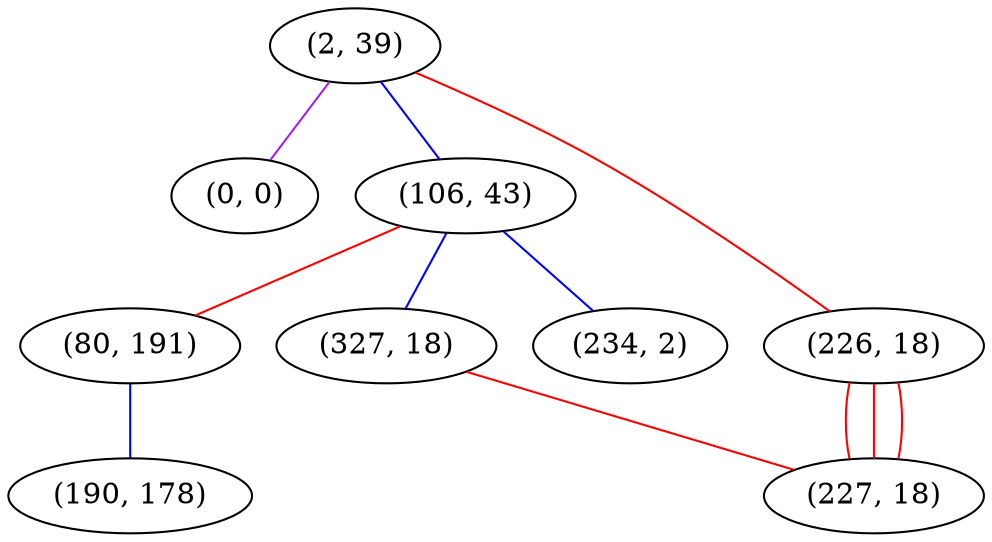 graph "" {
"(2, 39)";
"(0, 0)";
"(106, 43)";
"(80, 191)";
"(226, 18)";
"(327, 18)";
"(227, 18)";
"(190, 178)";
"(234, 2)";
"(2, 39)" -- "(0, 0)"  [color=purple, key=0, weight=4];
"(2, 39)" -- "(106, 43)"  [color=blue, key=0, weight=3];
"(2, 39)" -- "(226, 18)"  [color=red, key=0, weight=1];
"(106, 43)" -- "(327, 18)"  [color=blue, key=0, weight=3];
"(106, 43)" -- "(80, 191)"  [color=red, key=0, weight=1];
"(106, 43)" -- "(234, 2)"  [color=blue, key=0, weight=3];
"(80, 191)" -- "(190, 178)"  [color=blue, key=0, weight=3];
"(226, 18)" -- "(227, 18)"  [color=red, key=0, weight=1];
"(226, 18)" -- "(227, 18)"  [color=red, key=1, weight=1];
"(226, 18)" -- "(227, 18)"  [color=red, key=2, weight=1];
"(327, 18)" -- "(227, 18)"  [color=red, key=0, weight=1];
}
